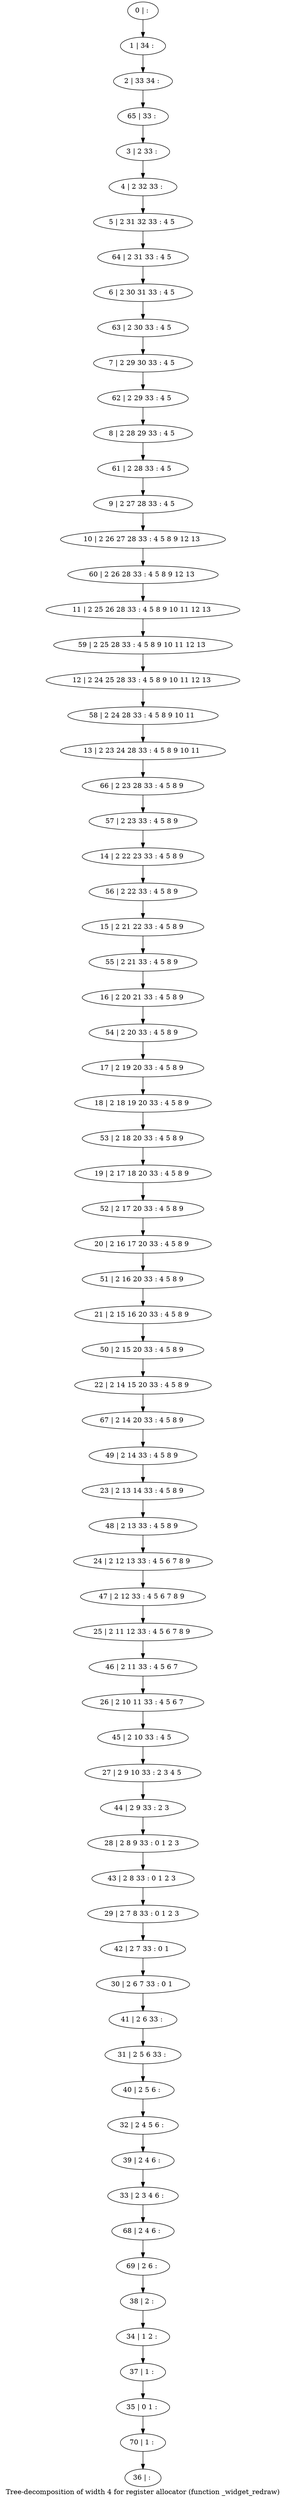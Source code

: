 digraph G {
graph [label="Tree-decomposition of width 4 for register allocator (function _widget_redraw)"]
0[label="0 | : "];
1[label="1 | 34 : "];
2[label="2 | 33 34 : "];
3[label="3 | 2 33 : "];
4[label="4 | 2 32 33 : "];
5[label="5 | 2 31 32 33 : 4 5 "];
6[label="6 | 2 30 31 33 : 4 5 "];
7[label="7 | 2 29 30 33 : 4 5 "];
8[label="8 | 2 28 29 33 : 4 5 "];
9[label="9 | 2 27 28 33 : 4 5 "];
10[label="10 | 2 26 27 28 33 : 4 5 8 9 12 13 "];
11[label="11 | 2 25 26 28 33 : 4 5 8 9 10 11 12 13 "];
12[label="12 | 2 24 25 28 33 : 4 5 8 9 10 11 12 13 "];
13[label="13 | 2 23 24 28 33 : 4 5 8 9 10 11 "];
14[label="14 | 2 22 23 33 : 4 5 8 9 "];
15[label="15 | 2 21 22 33 : 4 5 8 9 "];
16[label="16 | 2 20 21 33 : 4 5 8 9 "];
17[label="17 | 2 19 20 33 : 4 5 8 9 "];
18[label="18 | 2 18 19 20 33 : 4 5 8 9 "];
19[label="19 | 2 17 18 20 33 : 4 5 8 9 "];
20[label="20 | 2 16 17 20 33 : 4 5 8 9 "];
21[label="21 | 2 15 16 20 33 : 4 5 8 9 "];
22[label="22 | 2 14 15 20 33 : 4 5 8 9 "];
23[label="23 | 2 13 14 33 : 4 5 8 9 "];
24[label="24 | 2 12 13 33 : 4 5 6 7 8 9 "];
25[label="25 | 2 11 12 33 : 4 5 6 7 8 9 "];
26[label="26 | 2 10 11 33 : 4 5 6 7 "];
27[label="27 | 2 9 10 33 : 2 3 4 5 "];
28[label="28 | 2 8 9 33 : 0 1 2 3 "];
29[label="29 | 2 7 8 33 : 0 1 2 3 "];
30[label="30 | 2 6 7 33 : 0 1 "];
31[label="31 | 2 5 6 33 : "];
32[label="32 | 2 4 5 6 : "];
33[label="33 | 2 3 4 6 : "];
34[label="34 | 1 2 : "];
35[label="35 | 0 1 : "];
36[label="36 | : "];
37[label="37 | 1 : "];
38[label="38 | 2 : "];
39[label="39 | 2 4 6 : "];
40[label="40 | 2 5 6 : "];
41[label="41 | 2 6 33 : "];
42[label="42 | 2 7 33 : 0 1 "];
43[label="43 | 2 8 33 : 0 1 2 3 "];
44[label="44 | 2 9 33 : 2 3 "];
45[label="45 | 2 10 33 : 4 5 "];
46[label="46 | 2 11 33 : 4 5 6 7 "];
47[label="47 | 2 12 33 : 4 5 6 7 8 9 "];
48[label="48 | 2 13 33 : 4 5 8 9 "];
49[label="49 | 2 14 33 : 4 5 8 9 "];
50[label="50 | 2 15 20 33 : 4 5 8 9 "];
51[label="51 | 2 16 20 33 : 4 5 8 9 "];
52[label="52 | 2 17 20 33 : 4 5 8 9 "];
53[label="53 | 2 18 20 33 : 4 5 8 9 "];
54[label="54 | 2 20 33 : 4 5 8 9 "];
55[label="55 | 2 21 33 : 4 5 8 9 "];
56[label="56 | 2 22 33 : 4 5 8 9 "];
57[label="57 | 2 23 33 : 4 5 8 9 "];
58[label="58 | 2 24 28 33 : 4 5 8 9 10 11 "];
59[label="59 | 2 25 28 33 : 4 5 8 9 10 11 12 13 "];
60[label="60 | 2 26 28 33 : 4 5 8 9 12 13 "];
61[label="61 | 2 28 33 : 4 5 "];
62[label="62 | 2 29 33 : 4 5 "];
63[label="63 | 2 30 33 : 4 5 "];
64[label="64 | 2 31 33 : 4 5 "];
65[label="65 | 33 : "];
66[label="66 | 2 23 28 33 : 4 5 8 9 "];
67[label="67 | 2 14 20 33 : 4 5 8 9 "];
68[label="68 | 2 4 6 : "];
69[label="69 | 2 6 : "];
70[label="70 | 1 : "];
0->1 ;
1->2 ;
3->4 ;
4->5 ;
9->10 ;
17->18 ;
37->35 ;
34->37 ;
38->34 ;
39->33 ;
32->39 ;
40->32 ;
31->40 ;
41->31 ;
30->41 ;
42->30 ;
29->42 ;
43->29 ;
28->43 ;
44->28 ;
27->44 ;
45->27 ;
26->45 ;
46->26 ;
25->46 ;
47->25 ;
24->47 ;
48->24 ;
23->48 ;
49->23 ;
50->22 ;
21->50 ;
51->21 ;
20->51 ;
52->20 ;
19->52 ;
53->19 ;
18->53 ;
54->17 ;
16->54 ;
55->16 ;
15->55 ;
56->15 ;
14->56 ;
57->14 ;
58->13 ;
12->58 ;
59->12 ;
11->59 ;
60->11 ;
10->60 ;
61->9 ;
8->61 ;
62->8 ;
7->62 ;
63->7 ;
6->63 ;
64->6 ;
5->64 ;
65->3 ;
2->65 ;
66->57 ;
13->66 ;
67->49 ;
22->67 ;
33->68 ;
69->38 ;
68->69 ;
70->36 ;
35->70 ;
}
